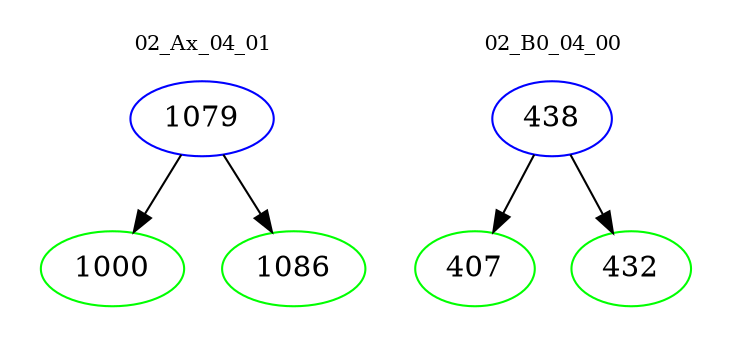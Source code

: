 digraph{
subgraph cluster_0 {
color = white
label = "02_Ax_04_01";
fontsize=10;
T0_1079 [label="1079", color="blue"]
T0_1079 -> T0_1000 [color="black"]
T0_1000 [label="1000", color="green"]
T0_1079 -> T0_1086 [color="black"]
T0_1086 [label="1086", color="green"]
}
subgraph cluster_1 {
color = white
label = "02_B0_04_00";
fontsize=10;
T1_438 [label="438", color="blue"]
T1_438 -> T1_407 [color="black"]
T1_407 [label="407", color="green"]
T1_438 -> T1_432 [color="black"]
T1_432 [label="432", color="green"]
}
}
